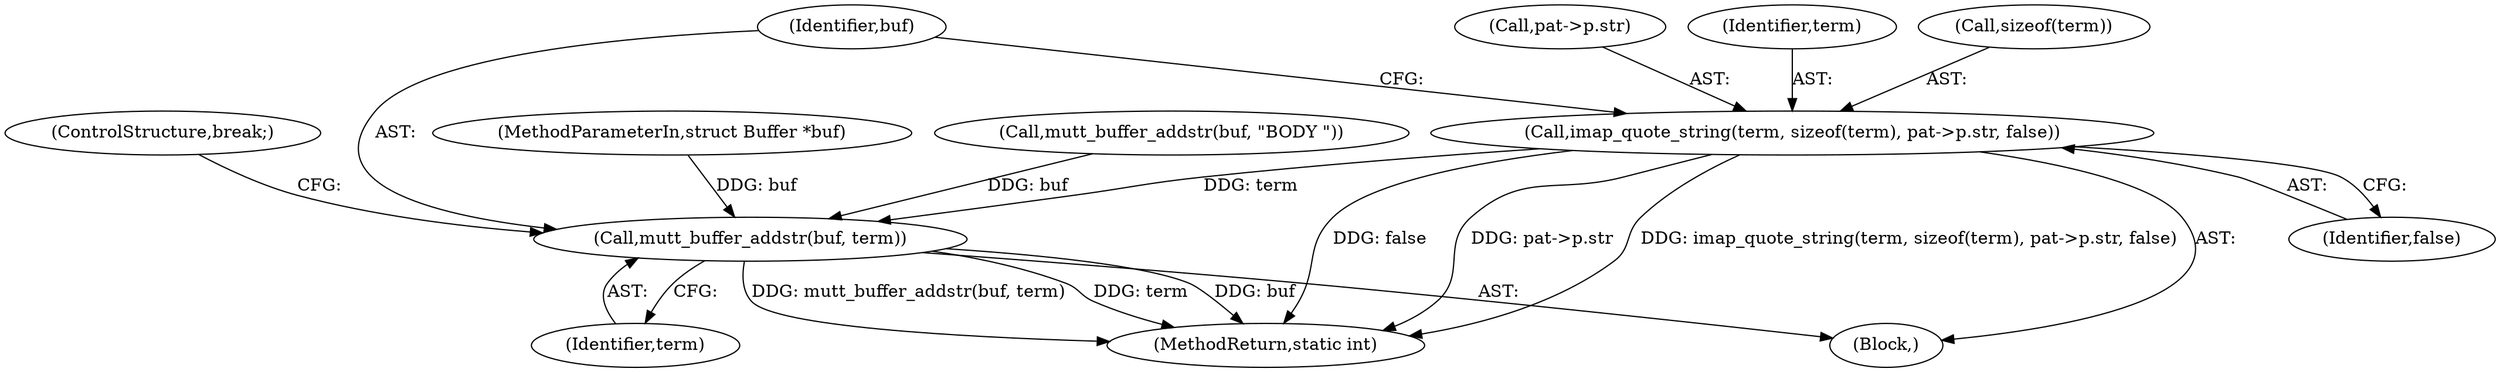 digraph "0_neomutt_e52393740334443ae0206cab2d7caef381646725_1@pointer" {
"1000277" [label="(Call,imap_quote_string(term, sizeof(term), pat->p.str, false))"];
"1000287" [label="(Call,mutt_buffer_addstr(buf, term))"];
"1000278" [label="(Identifier,term)"];
"1000206" [label="(Block,)"];
"1000277" [label="(Call,imap_quote_string(term, sizeof(term), pat->p.str, false))"];
"1000279" [label="(Call,sizeof(term))"];
"1000355" [label="(MethodReturn,static int)"];
"1000289" [label="(Identifier,term)"];
"1000105" [label="(MethodParameterIn,struct Buffer *buf)"];
"1000287" [label="(Call,mutt_buffer_addstr(buf, term))"];
"1000281" [label="(Call,pat->p.str)"];
"1000274" [label="(Call,mutt_buffer_addstr(buf, \"BODY \"))"];
"1000286" [label="(Identifier,false)"];
"1000290" [label="(ControlStructure,break;)"];
"1000288" [label="(Identifier,buf)"];
"1000277" -> "1000206"  [label="AST: "];
"1000277" -> "1000286"  [label="CFG: "];
"1000278" -> "1000277"  [label="AST: "];
"1000279" -> "1000277"  [label="AST: "];
"1000281" -> "1000277"  [label="AST: "];
"1000286" -> "1000277"  [label="AST: "];
"1000288" -> "1000277"  [label="CFG: "];
"1000277" -> "1000355"  [label="DDG: false"];
"1000277" -> "1000355"  [label="DDG: pat->p.str"];
"1000277" -> "1000355"  [label="DDG: imap_quote_string(term, sizeof(term), pat->p.str, false)"];
"1000277" -> "1000287"  [label="DDG: term"];
"1000287" -> "1000206"  [label="AST: "];
"1000287" -> "1000289"  [label="CFG: "];
"1000288" -> "1000287"  [label="AST: "];
"1000289" -> "1000287"  [label="AST: "];
"1000290" -> "1000287"  [label="CFG: "];
"1000287" -> "1000355"  [label="DDG: mutt_buffer_addstr(buf, term)"];
"1000287" -> "1000355"  [label="DDG: term"];
"1000287" -> "1000355"  [label="DDG: buf"];
"1000274" -> "1000287"  [label="DDG: buf"];
"1000105" -> "1000287"  [label="DDG: buf"];
}
